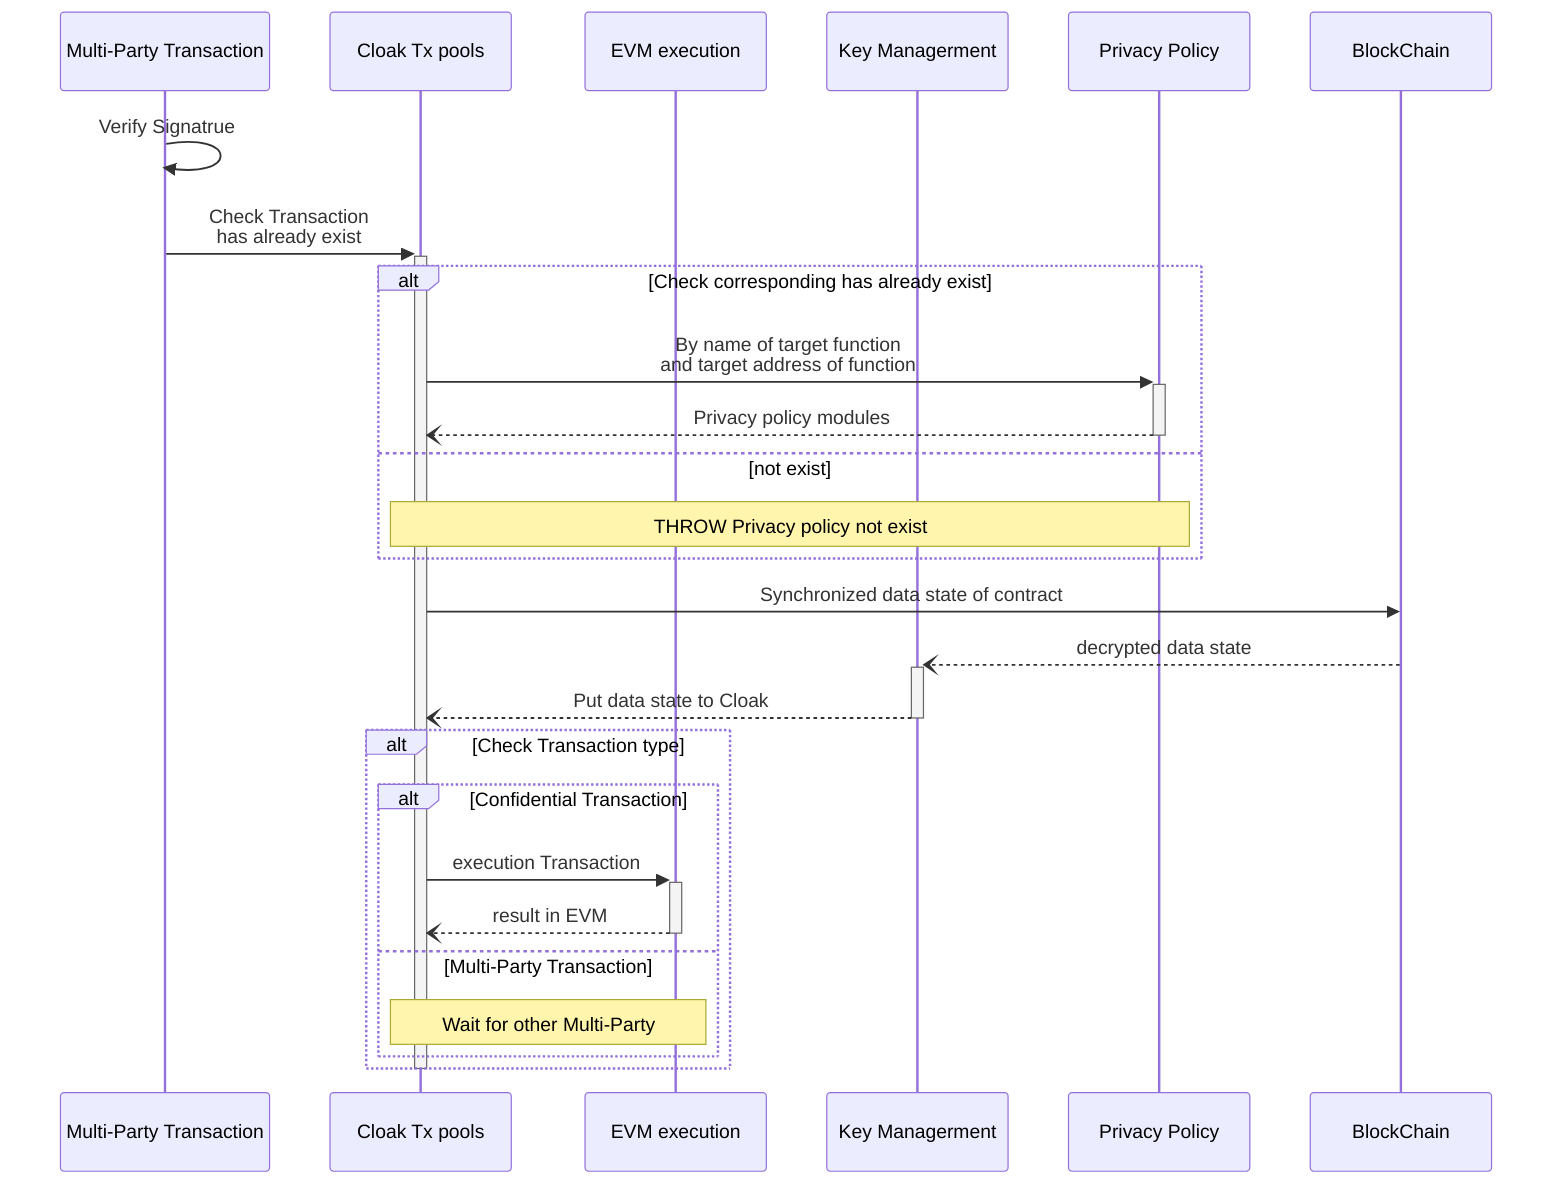sequenceDiagram
    participant M as Multi-Party Transaction
    participant C as Cloak Tx pools
    participant E as EVM execution
    participant K as Key Managerment
    participant P as Privacy Policy
    participant B as BlockChain
    M ->> M: Verify Signatrue
    M ->>+ C: Check Transaction <br> has already exist
    alt Check corresponding has already exist
        C ->>+ P: By name of target function <br> and target address of function
        P --)- C: Privacy policy modules
    else not exist
        Note over C,P: THROW Privacy policy not exist
    end
    C ->> B: Synchronized data state of contract
    B --)+ K: decrypted data state
    K --)- C: Put data state to Cloak
    alt Check Transaction type
        alt Confidential Transaction   
            C ->>+ E: execution Transaction
            E --)- C: result in EVM
        else Multi-Party Transaction
            Note over C,E: Wait for other Multi-Party
        end
    end
    deactivate C